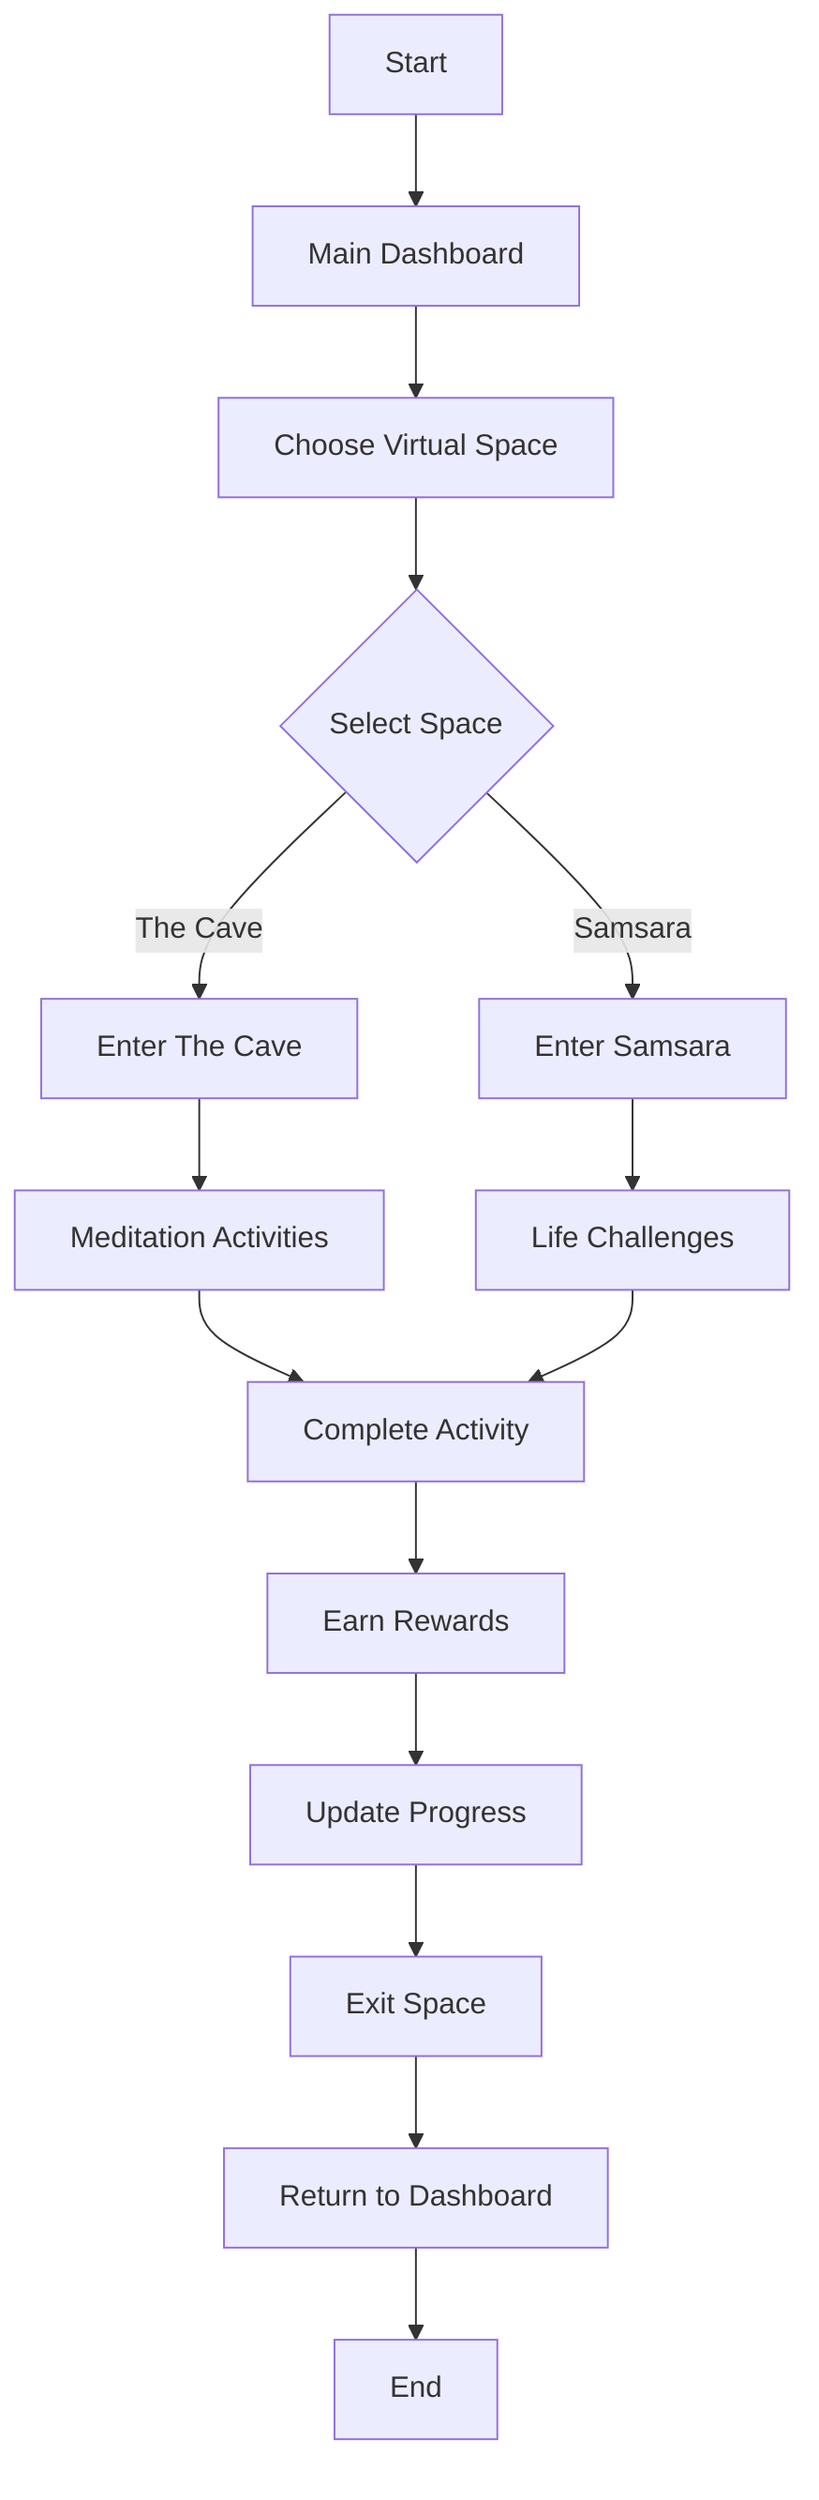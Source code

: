graph TD
    A[Start] --> B[Main Dashboard]
    B --> C[Choose Virtual Space]
    C --> D{Select Space}
    D -->|The Cave| E[Enter The Cave]
    D -->|Samsara| F[Enter Samsara]
    E --> G[Meditation Activities]
    F --> H[Life Challenges]
    G --> I[Complete Activity]
    H --> I
    I --> J[Earn Rewards]
    J --> K[Update Progress]
    K --> L[Exit Space]
    L --> M[Return to Dashboard]
    M --> N[End]